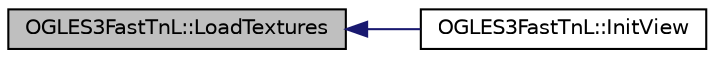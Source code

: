 digraph "OGLES3FastTnL::LoadTextures"
{
  edge [fontname="Helvetica",fontsize="10",labelfontname="Helvetica",labelfontsize="10"];
  node [fontname="Helvetica",fontsize="10",shape=record];
  rankdir="LR";
  Node1 [label="OGLES3FastTnL::LoadTextures",height=0.2,width=0.4,color="black", fillcolor="grey75", style="filled", fontcolor="black"];
  Node1 -> Node2 [dir="back",color="midnightblue",fontsize="10",style="solid",fontname="Helvetica"];
  Node2 [label="OGLES3FastTnL::InitView",height=0.2,width=0.4,color="black", fillcolor="white", style="filled",URL="$class_o_g_l_e_s3_fast_tn_l.html#af48f596ece1cc0b42511064a69eb83d5"];
}
